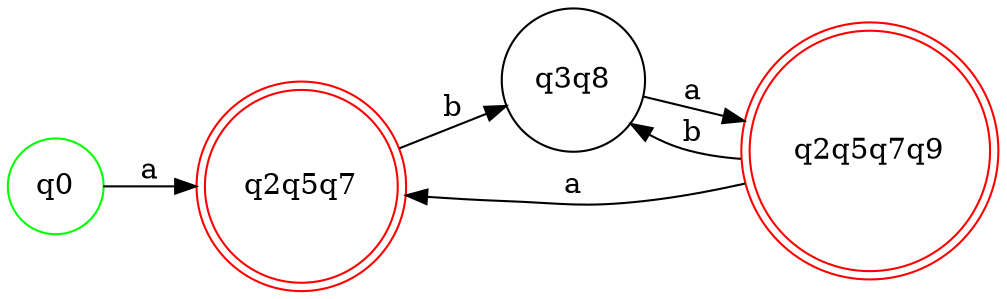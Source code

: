 digraph G{
  rankdir=LR;
  node [shape = doublecircle] q2q5q7, q2q5q7q9;
  node [shape = circle];
  q0 [color = green];
  q2q5q7, q2q5q7q9[color = red];

  q0 -> q2q5q7 [label = "a"];
  q2q5q7 -> q3q8 [label = "b"];
  q3q8 -> q2q5q7q9 [label = "a"]; 
  q2q5q7q9 -> q2q5q7 [label = "a"]; 
  q2q5q7q9 -> q3q8 [label = "b"]; 
  
}

